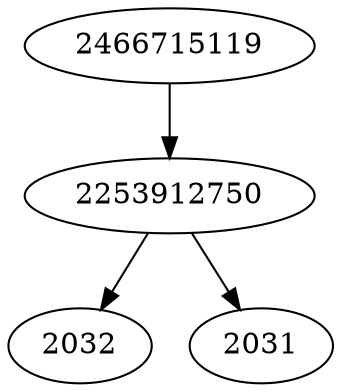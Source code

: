 strict digraph  {
2032;
2466715119;
2253912750;
2031;
2466715119 -> 2253912750;
2253912750 -> 2031;
2253912750 -> 2032;
}
